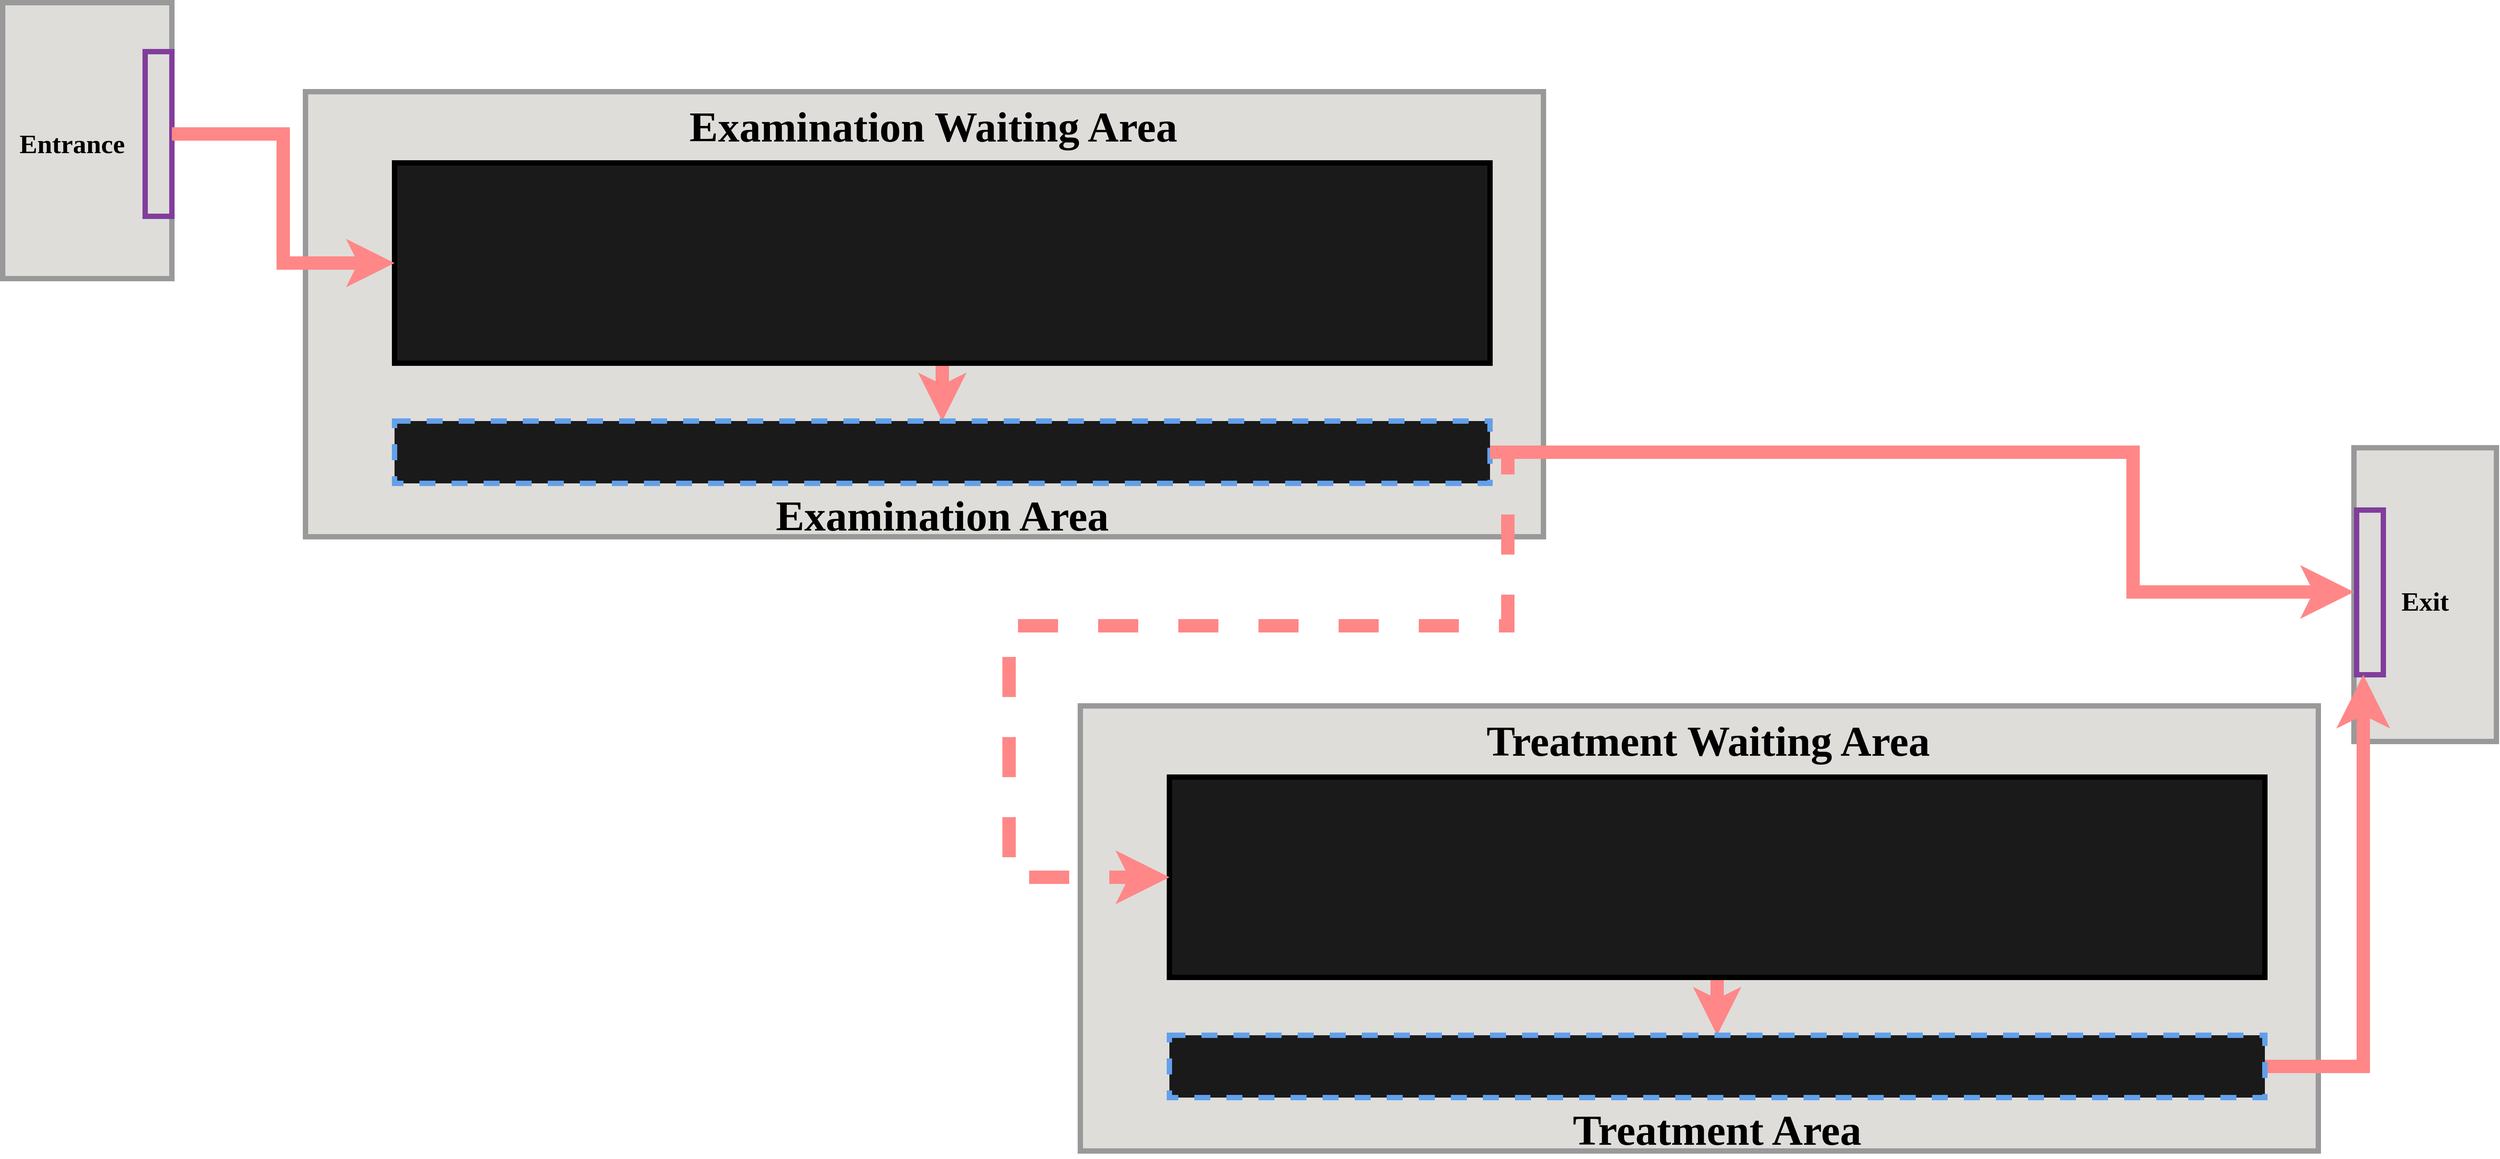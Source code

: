 <mxfile version="22.1.1" type="device">
  <diagram name="Page-1" id="naOOaUHlWIg6g84lMF8M">
    <mxGraphModel dx="5185" dy="2415" grid="1" gridSize="10" guides="1" tooltips="1" connect="1" arrows="1" fold="1" page="1" pageScale="1" pageWidth="600" pageHeight="475" math="0" shadow="0">
      <root>
        <mxCell id="0" />
        <mxCell id="1" parent="0" />
        <mxCell id="GLbLX6d_GFJWK6EcKB-V-5" value="" style="rounded=0;whiteSpace=wrap;html=1;fillColor=#DEDDDA;strokeColor=#999999;strokeWidth=6;" vertex="1" parent="1">
          <mxGeometry x="10" y="-420" width="190" height="310" as="geometry" />
        </mxCell>
        <mxCell id="GLbLX6d_GFJWK6EcKB-V-4" value="" style="rounded=0;whiteSpace=wrap;html=1;fillColor=#DEDDDA;strokeColor=#999999;strokeWidth=6;" vertex="1" parent="1">
          <mxGeometry x="2650" y="80" width="160" height="330" as="geometry" />
        </mxCell>
        <mxCell id="HKGf76yf_YqV7RcBEFJk-9" value="" style="rounded=0;whiteSpace=wrap;html=1;fillColor=none;strokeColor=#813d9c;strokeWidth=6;" parent="1" vertex="1">
          <mxGeometry x="170" y="-365" width="30" height="185" as="geometry" />
        </mxCell>
        <mxCell id="HKGf76yf_YqV7RcBEFJk-30" value="" style="rounded=0;whiteSpace=wrap;html=1;fillColor=none;strokeColor=#813d9c;strokeWidth=6;" parent="1" vertex="1">
          <mxGeometry x="2653" y="150" width="30" height="185" as="geometry" />
        </mxCell>
        <mxCell id="oj8sMwRd8QXnQj2qeah--5" value="&lt;font style=&quot;font-size: 30px;&quot; face=&quot;Lexend&quot; data-font-src=&quot;https://fonts.googleapis.com/css?family=Lexend&quot;&gt;&lt;b&gt;Exit&lt;/b&gt;&lt;/font&gt;" style="text;html=1;strokeColor=none;fillColor=none;align=center;verticalAlign=middle;whiteSpace=wrap;rounded=0;fontSize=60;" parent="1" vertex="1">
          <mxGeometry x="2650" y="207" width="160" height="70" as="geometry" />
        </mxCell>
        <mxCell id="oj8sMwRd8QXnQj2qeah--6" value="&lt;font size=&quot;1&quot; face=&quot;Lexend&quot;&gt;&lt;b style=&quot;font-size: 30px;&quot;&gt;Entrance&lt;/b&gt;&lt;/font&gt;" style="text;html=1;strokeColor=none;fillColor=none;align=center;verticalAlign=middle;whiteSpace=wrap;rounded=0;fontSize=60;strokeWidth=30;" parent="1" vertex="1">
          <mxGeometry x="8" y="-307.5" width="160" height="70" as="geometry" />
        </mxCell>
        <mxCell id="oj8sMwRd8QXnQj2qeah--3" value="" style="rounded=0;whiteSpace=wrap;html=1;fillColor=#DEDDDA;strokeColor=#999999;strokeWidth=6;" parent="1" vertex="1">
          <mxGeometry x="350" y="-320" width="1390" height="500" as="geometry" />
        </mxCell>
        <mxCell id="oj8sMwRd8QXnQj2qeah--33" value="" style="edgeStyle=orthogonalEdgeStyle;rounded=0;orthogonalLoop=1;jettySize=auto;html=1;strokeColor=#FF8787;strokeWidth=15;" parent="1" source="HKGf76yf_YqV7RcBEFJk-6" target="HKGf76yf_YqV7RcBEFJk-7" edge="1">
          <mxGeometry relative="1" as="geometry" />
        </mxCell>
        <mxCell id="HKGf76yf_YqV7RcBEFJk-6" value="" style="rounded=0;whiteSpace=wrap;html=1;fillColor=#1A1A1A;strokeColor=#000000;strokeWidth=6;" parent="1" vertex="1">
          <mxGeometry x="450" y="-240" width="1230" height="225" as="geometry" />
        </mxCell>
        <mxCell id="HKGf76yf_YqV7RcBEFJk-7" value="" style="rounded=0;whiteSpace=wrap;html=1;fillColor=#1A1A1A;strokeColor=#62a0ea;strokeWidth=6;dashed=1;" parent="1" vertex="1">
          <mxGeometry x="450" y="50" width="1230" height="70" as="geometry" />
        </mxCell>
        <mxCell id="oj8sMwRd8QXnQj2qeah--11" value="&lt;font style=&quot;font-size: 48px;&quot; face=&quot;Lexend&quot;&gt;&lt;b&gt;Examination Waiting Area&lt;br&gt;&lt;/b&gt;&lt;/font&gt;" style="text;html=1;strokeColor=none;fillColor=none;align=center;verticalAlign=middle;whiteSpace=wrap;rounded=0;fontSize=60;" parent="1" vertex="1">
          <mxGeometry x="440" y="-300" width="1230" height="30" as="geometry" />
        </mxCell>
        <mxCell id="oj8sMwRd8QXnQj2qeah--14" value="&lt;font style=&quot;font-size: 48px;&quot; face=&quot;Lexend&quot;&gt;&lt;b&gt; Examination Area&lt;br&gt;&lt;/b&gt;&lt;/font&gt;" style="text;html=1;strokeColor=none;fillColor=none;align=center;verticalAlign=middle;whiteSpace=wrap;rounded=0;fontSize=60;" parent="1" vertex="1">
          <mxGeometry x="775" y="137" width="580" height="30" as="geometry" />
        </mxCell>
        <mxCell id="HKGf76yf_YqV7RcBEFJk-39" style="edgeStyle=orthogonalEdgeStyle;rounded=0;orthogonalLoop=1;jettySize=auto;html=1;entryX=0;entryY=0.5;entryDx=0;entryDy=0;strokeWidth=15;strokeColor=#FF8787;endSize=12;exitX=1;exitY=0.5;exitDx=0;exitDy=0;" parent="1" source="HKGf76yf_YqV7RcBEFJk-7" target="oj8sMwRd8QXnQj2qeah--5" edge="1">
          <mxGeometry relative="1" as="geometry">
            <Array as="points">
              <mxPoint x="2402" y="85" />
              <mxPoint x="2402" y="242" />
            </Array>
            <mxPoint x="2220" y="-20" as="sourcePoint" />
            <mxPoint x="2402" y="153" as="targetPoint" />
          </mxGeometry>
        </mxCell>
        <mxCell id="GLbLX6d_GFJWK6EcKB-V-1" style="edgeStyle=orthogonalEdgeStyle;rounded=0;orthogonalLoop=1;jettySize=auto;html=1;exitX=1;exitY=0.5;exitDx=0;exitDy=0;entryX=0;entryY=0.5;entryDx=0;entryDy=0;strokeColor=#FF8787;strokeWidth=15;" edge="1" parent="1" source="HKGf76yf_YqV7RcBEFJk-9" target="HKGf76yf_YqV7RcBEFJk-6">
          <mxGeometry relative="1" as="geometry" />
        </mxCell>
        <mxCell id="GLbLX6d_GFJWK6EcKB-V-7" value="" style="rounded=0;whiteSpace=wrap;html=1;fillColor=#DEDDDA;strokeColor=#999999;strokeWidth=6;" vertex="1" parent="1">
          <mxGeometry x="1220" y="370" width="1390" height="500" as="geometry" />
        </mxCell>
        <mxCell id="GLbLX6d_GFJWK6EcKB-V-8" value="" style="edgeStyle=orthogonalEdgeStyle;rounded=0;orthogonalLoop=1;jettySize=auto;html=1;strokeColor=#FF8787;strokeWidth=15;" edge="1" parent="1" source="GLbLX6d_GFJWK6EcKB-V-9" target="GLbLX6d_GFJWK6EcKB-V-10">
          <mxGeometry relative="1" as="geometry" />
        </mxCell>
        <mxCell id="GLbLX6d_GFJWK6EcKB-V-9" value="" style="rounded=0;whiteSpace=wrap;html=1;fillColor=#1A1A1A;strokeColor=#000000;strokeWidth=6;" vertex="1" parent="1">
          <mxGeometry x="1320" y="450" width="1230" height="225" as="geometry" />
        </mxCell>
        <mxCell id="GLbLX6d_GFJWK6EcKB-V-14" style="edgeStyle=orthogonalEdgeStyle;rounded=0;orthogonalLoop=1;jettySize=auto;html=1;exitX=1;exitY=0.5;exitDx=0;exitDy=0;entryX=0.25;entryY=1;entryDx=0;entryDy=0;strokeColor=#FF8787;strokeWidth=15;endSize=12;" edge="1" parent="1" source="GLbLX6d_GFJWK6EcKB-V-10" target="HKGf76yf_YqV7RcBEFJk-30">
          <mxGeometry relative="1" as="geometry" />
        </mxCell>
        <mxCell id="GLbLX6d_GFJWK6EcKB-V-10" value="" style="rounded=0;whiteSpace=wrap;html=1;fillColor=#1A1A1A;strokeColor=#62a0ea;strokeWidth=6;dashed=1;" vertex="1" parent="1">
          <mxGeometry x="1320" y="740" width="1230" height="70" as="geometry" />
        </mxCell>
        <mxCell id="GLbLX6d_GFJWK6EcKB-V-11" value="&lt;font style=&quot;font-size: 48px;&quot; face=&quot;Lexend&quot;&gt;&lt;b&gt;Treatment Waiting Area&lt;br&gt;&lt;/b&gt;&lt;/font&gt;" style="text;html=1;strokeColor=none;fillColor=none;align=center;verticalAlign=middle;whiteSpace=wrap;rounded=0;fontSize=60;" vertex="1" parent="1">
          <mxGeometry x="1310" y="390" width="1230" height="30" as="geometry" />
        </mxCell>
        <mxCell id="GLbLX6d_GFJWK6EcKB-V-12" value="&lt;font style=&quot;font-size: 48px;&quot; face=&quot;Lexend&quot;&gt;&lt;b&gt;Treatment Area&lt;br&gt;&lt;/b&gt;&lt;/font&gt;" style="text;html=1;strokeColor=none;fillColor=none;align=center;verticalAlign=middle;whiteSpace=wrap;rounded=0;fontSize=60;" vertex="1" parent="1">
          <mxGeometry x="1645" y="827" width="580" height="30" as="geometry" />
        </mxCell>
        <mxCell id="GLbLX6d_GFJWK6EcKB-V-13" style="edgeStyle=orthogonalEdgeStyle;rounded=0;orthogonalLoop=1;jettySize=auto;html=1;exitX=1;exitY=0.5;exitDx=0;exitDy=0;entryX=0;entryY=0.5;entryDx=0;entryDy=0;strokeColor=#FF8787;strokeWidth=15;endSize=12;dashed=1;" edge="1" parent="1" source="HKGf76yf_YqV7RcBEFJk-7" target="GLbLX6d_GFJWK6EcKB-V-9">
          <mxGeometry relative="1" as="geometry">
            <Array as="points">
              <mxPoint x="1700" y="85" />
              <mxPoint x="1700" y="280" />
              <mxPoint x="1140" y="280" />
              <mxPoint x="1140" y="563" />
            </Array>
          </mxGeometry>
        </mxCell>
      </root>
    </mxGraphModel>
  </diagram>
</mxfile>
